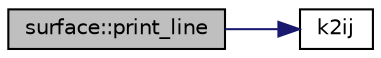 digraph "surface::print_line"
{
  edge [fontname="Helvetica",fontsize="10",labelfontname="Helvetica",labelfontsize="10"];
  node [fontname="Helvetica",fontsize="10",shape=record];
  rankdir="LR";
  Node4788 [label="surface::print_line",height=0.2,width=0.4,color="black", fillcolor="grey75", style="filled", fontcolor="black"];
  Node4788 -> Node4789 [color="midnightblue",fontsize="10",style="solid",fontname="Helvetica"];
  Node4789 [label="k2ij",height=0.2,width=0.4,color="black", fillcolor="white", style="filled",URL="$df/dbf/sajeeb_8_c.html#a94379148acec1c2aeedad1903aa0756a"];
}
